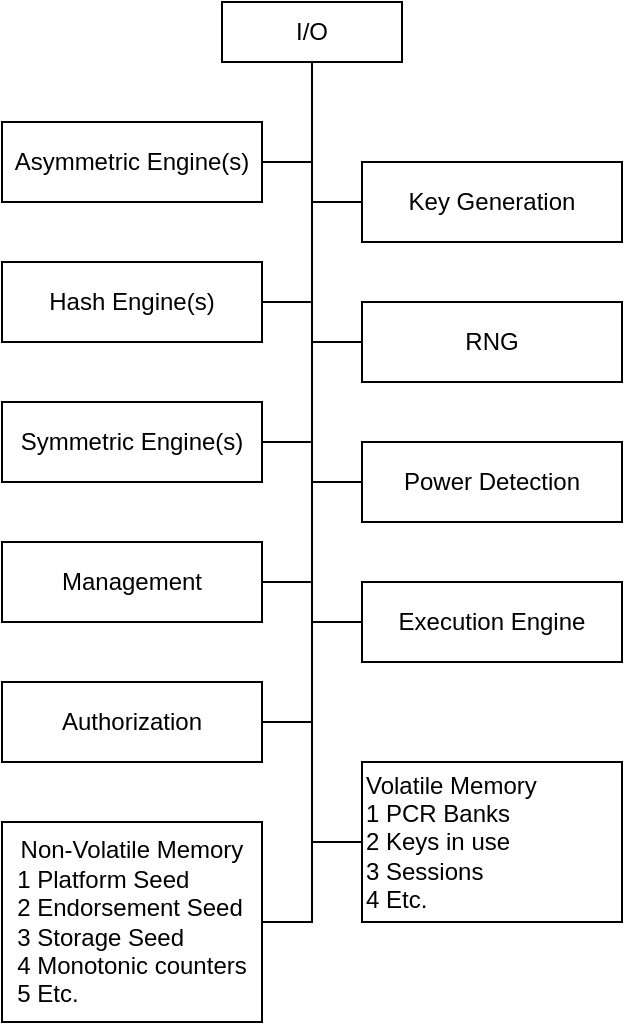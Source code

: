 <mxfile version="12.3.8" type="github" pages="1"><diagram id="jZyQSxPG2N-x9Ct0LSQm" name="Page-1"><mxGraphModel dx="1038" dy="491" grid="1" gridSize="10" guides="1" tooltips="1" connect="1" arrows="1" fold="1" page="1" pageScale="1" pageWidth="827" pageHeight="1169" math="0" shadow="0"><root><mxCell id="0"/><mxCell id="1" parent="0"/><mxCell id="7oNwFKood5hhypyrnQBO-15" style="edgeStyle=orthogonalEdgeStyle;rounded=0;orthogonalLoop=1;jettySize=auto;html=1;exitX=0.5;exitY=1;exitDx=0;exitDy=0;entryX=1;entryY=0.5;entryDx=0;entryDy=0;endArrow=none;endFill=0;" edge="1" parent="1" source="7oNwFKood5hhypyrnQBO-1" target="7oNwFKood5hhypyrnQBO-8"><mxGeometry relative="1" as="geometry"/></mxCell><mxCell id="7oNwFKood5hhypyrnQBO-1" value="I/O" style="rounded=0;whiteSpace=wrap;html=1;" vertex="1" parent="1"><mxGeometry x="300" y="60" width="90" height="30" as="geometry"/></mxCell><mxCell id="7oNwFKood5hhypyrnQBO-3" value="Asymmetric Engine(s)" style="rounded=0;whiteSpace=wrap;html=1;" vertex="1" parent="1"><mxGeometry x="190" y="120" width="130" height="40" as="geometry"/></mxCell><mxCell id="7oNwFKood5hhypyrnQBO-4" value="Hash Engine(s)" style="rounded=0;whiteSpace=wrap;html=1;" vertex="1" parent="1"><mxGeometry x="190" y="190" width="130" height="40" as="geometry"/></mxCell><mxCell id="7oNwFKood5hhypyrnQBO-5" value="Symmetric Engine(s)" style="rounded=0;whiteSpace=wrap;html=1;" vertex="1" parent="1"><mxGeometry x="190" y="260" width="130" height="40" as="geometry"/></mxCell><mxCell id="7oNwFKood5hhypyrnQBO-6" value="Management" style="rounded=0;whiteSpace=wrap;html=1;" vertex="1" parent="1"><mxGeometry x="190" y="330" width="130" height="40" as="geometry"/></mxCell><mxCell id="7oNwFKood5hhypyrnQBO-7" value="Authorization" style="rounded=0;whiteSpace=wrap;html=1;" vertex="1" parent="1"><mxGeometry x="190" y="400" width="130" height="40" as="geometry"/></mxCell><mxCell id="7oNwFKood5hhypyrnQBO-8" value="Non-Volatile Memory&lt;br&gt;&lt;div style=&quot;text-align: left&quot;&gt;&lt;span&gt;1 Platform Seed&lt;/span&gt;&lt;br&gt;&lt;span&gt;2 Endorsement Seed&lt;/span&gt;&lt;br&gt;3 Storage Seed&lt;/div&gt;&lt;div style=&quot;text-align: left&quot;&gt;4 Monotonic counters&lt;/div&gt;&lt;div style=&quot;text-align: left&quot;&gt;5 Etc.&lt;/div&gt;" style="rounded=0;whiteSpace=wrap;html=1;" vertex="1" parent="1"><mxGeometry x="190" y="470" width="130" height="100" as="geometry"/></mxCell><mxCell id="7oNwFKood5hhypyrnQBO-9" value="Key Generation" style="rounded=0;whiteSpace=wrap;html=1;" vertex="1" parent="1"><mxGeometry x="370" y="140" width="130" height="40" as="geometry"/></mxCell><mxCell id="7oNwFKood5hhypyrnQBO-11" value="RNG" style="rounded=0;whiteSpace=wrap;html=1;" vertex="1" parent="1"><mxGeometry x="370" y="210" width="130" height="40" as="geometry"/></mxCell><mxCell id="7oNwFKood5hhypyrnQBO-12" value="Power Detection" style="rounded=0;whiteSpace=wrap;html=1;" vertex="1" parent="1"><mxGeometry x="370" y="280" width="130" height="40" as="geometry"/></mxCell><mxCell id="7oNwFKood5hhypyrnQBO-13" value="Execution Engine" style="rounded=0;whiteSpace=wrap;html=1;" vertex="1" parent="1"><mxGeometry x="370" y="350" width="130" height="40" as="geometry"/></mxCell><mxCell id="7oNwFKood5hhypyrnQBO-17" style="edgeStyle=orthogonalEdgeStyle;rounded=0;orthogonalLoop=1;jettySize=auto;html=1;exitX=0;exitY=0.5;exitDx=0;exitDy=0;endArrow=none;endFill=0;sourcePerimeterSpacing=0;" edge="1" parent="1" source="7oNwFKood5hhypyrnQBO-14"><mxGeometry relative="1" as="geometry"><mxPoint x="345" y="480" as="targetPoint"/></mxGeometry></mxCell><mxCell id="7oNwFKood5hhypyrnQBO-14" value="Volatile Memory&lt;br&gt;1 PCR Banks&lt;br&gt;2 Keys in use&lt;br&gt;3 Sessions&lt;br&gt;4 Etc." style="rounded=0;whiteSpace=wrap;html=1;align=left;" vertex="1" parent="1"><mxGeometry x="370" y="440" width="130" height="80" as="geometry"/></mxCell><mxCell id="7oNwFKood5hhypyrnQBO-19" style="edgeStyle=orthogonalEdgeStyle;rounded=0;orthogonalLoop=1;jettySize=auto;html=1;exitX=0;exitY=0.5;exitDx=0;exitDy=0;endArrow=none;endFill=0;sourcePerimeterSpacing=0;" edge="1" parent="1"><mxGeometry relative="1" as="geometry"><mxPoint x="320.047" y="419.953" as="targetPoint"/><mxPoint x="344.93" y="419.953" as="sourcePoint"/></mxGeometry></mxCell><mxCell id="7oNwFKood5hhypyrnQBO-20" style="edgeStyle=orthogonalEdgeStyle;rounded=0;orthogonalLoop=1;jettySize=auto;html=1;exitX=0;exitY=0.5;exitDx=0;exitDy=0;endArrow=none;endFill=0;sourcePerimeterSpacing=0;" edge="1" parent="1"><mxGeometry relative="1" as="geometry"><mxPoint x="345.163" y="369.953" as="targetPoint"/><mxPoint x="369.93" y="369.953" as="sourcePoint"/></mxGeometry></mxCell><mxCell id="7oNwFKood5hhypyrnQBO-22" style="edgeStyle=orthogonalEdgeStyle;rounded=0;orthogonalLoop=1;jettySize=auto;html=1;exitX=0;exitY=0.5;exitDx=0;exitDy=0;endArrow=none;endFill=0;sourcePerimeterSpacing=0;" edge="1" parent="1"><mxGeometry relative="1" as="geometry"><mxPoint x="319.779" y="349.953" as="targetPoint"/><mxPoint x="344.43" y="349.953" as="sourcePoint"/></mxGeometry></mxCell><mxCell id="7oNwFKood5hhypyrnQBO-23" style="edgeStyle=orthogonalEdgeStyle;rounded=0;orthogonalLoop=1;jettySize=auto;html=1;exitX=0;exitY=0.5;exitDx=0;exitDy=0;endArrow=none;endFill=0;sourcePerimeterSpacing=0;" edge="1" parent="1"><mxGeometry relative="1" as="geometry"><mxPoint x="345.198" y="299.953" as="targetPoint"/><mxPoint x="369.93" y="299.953" as="sourcePoint"/></mxGeometry></mxCell><mxCell id="7oNwFKood5hhypyrnQBO-25" style="edgeStyle=orthogonalEdgeStyle;rounded=0;orthogonalLoop=1;jettySize=auto;html=1;exitX=0;exitY=0.5;exitDx=0;exitDy=0;endArrow=none;endFill=0;sourcePerimeterSpacing=0;" edge="1" parent="1"><mxGeometry relative="1" as="geometry"><mxPoint x="319.779" y="279.953" as="targetPoint"/><mxPoint x="344.43" y="279.953" as="sourcePoint"/></mxGeometry></mxCell><mxCell id="7oNwFKood5hhypyrnQBO-26" style="edgeStyle=orthogonalEdgeStyle;rounded=0;orthogonalLoop=1;jettySize=auto;html=1;exitX=0;exitY=0.5;exitDx=0;exitDy=0;endArrow=none;endFill=0;sourcePerimeterSpacing=0;" edge="1" parent="1"><mxGeometry relative="1" as="geometry"><mxPoint x="345.198" y="229.953" as="targetPoint"/><mxPoint x="369.93" y="229.953" as="sourcePoint"/></mxGeometry></mxCell><mxCell id="7oNwFKood5hhypyrnQBO-27" style="edgeStyle=orthogonalEdgeStyle;rounded=0;orthogonalLoop=1;jettySize=auto;html=1;exitX=0;exitY=0.5;exitDx=0;exitDy=0;endArrow=none;endFill=0;sourcePerimeterSpacing=0;" edge="1" parent="1"><mxGeometry relative="1" as="geometry"><mxPoint x="319.779" y="209.953" as="targetPoint"/><mxPoint x="344.43" y="209.953" as="sourcePoint"/></mxGeometry></mxCell><mxCell id="7oNwFKood5hhypyrnQBO-28" style="edgeStyle=orthogonalEdgeStyle;rounded=0;orthogonalLoop=1;jettySize=auto;html=1;exitX=0;exitY=0.5;exitDx=0;exitDy=0;endArrow=none;endFill=0;sourcePerimeterSpacing=0;" edge="1" parent="1"><mxGeometry relative="1" as="geometry"><mxPoint x="345.198" y="159.953" as="targetPoint"/><mxPoint x="369.93" y="159.953" as="sourcePoint"/></mxGeometry></mxCell><mxCell id="7oNwFKood5hhypyrnQBO-29" style="edgeStyle=orthogonalEdgeStyle;rounded=0;orthogonalLoop=1;jettySize=auto;html=1;exitX=0;exitY=0.5;exitDx=0;exitDy=0;endArrow=none;endFill=0;sourcePerimeterSpacing=0;" edge="1" parent="1"><mxGeometry relative="1" as="geometry"><mxPoint x="320.279" y="139.953" as="targetPoint"/><mxPoint x="344.93" y="139.953" as="sourcePoint"/></mxGeometry></mxCell></root></mxGraphModel></diagram></mxfile>